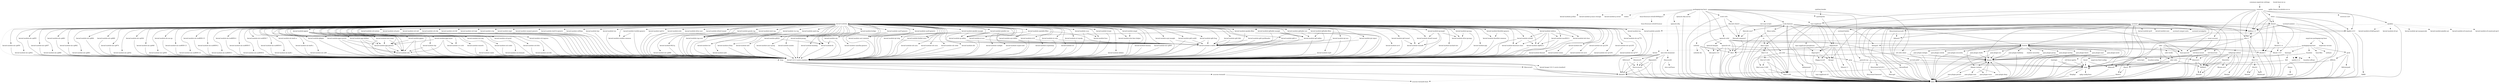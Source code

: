 digraph depends {
    node [shape=plaintext]
"alsa-utils-alsamixer" -> "libasound2";
"alsa-utils-alsamixer" -> "libc6";
"alsa-utils-alsamixer" -> "libformw5";
"alsa-utils-alsamixer" -> "libmenuw5";
"alsa-utils-alsamixer" -> "libncursesw5";
"alsa-utils-alsamixer" -> "libpanelw5";
"alsa-utils-alsamixer" -> "libtinfo5";
"angstrom-feed-configs" -> "opkg" [style=dotted];
"angstrom-packagegroup-boot" -> "angstrom-version";
"angstrom-packagegroup-boot" -> "packagegroup-boot";
"avahi-daemon" -> "base-passwd";
"avahi-daemon" -> "libavahi-common3";
"avahi-daemon" -> "libavahi-core7";
"avahi-daemon" -> "libc6";
"avahi-daemon" -> "libcap2";
"avahi-daemon" -> "libdaemon0";
"avahi-daemon" -> "libdbus-1-3";
"avahi-daemon" -> "libexpat1";
"avahi-daemon" -> "libnss-mdns" [style=dotted];
"avahi-daemon" -> "shadow";
"avahi-daemon" -> "sysvinit-pidof";
"avahi-utils" -> "libavahi-client3";
"avahi-utils" -> "libavahi-common3";
"avahi-utils" -> "libc6";
"bluez4" -> "libc6";
"bluez4" -> "libdbus-1-3";
"bluez4" -> "libglib-2.0-0";
"bluez4" -> "libreadline6";
"bluez4" -> "libudev1";
"bluez4" -> "libusb-0.1-4";
"bluez4" -> "libusb-1.0-0";
"busybox" -> "busybox-syslog" [style=dotted];
"busybox" -> "busybox-udhcpc" [style=dotted];
"busybox" -> "libc6";
"busybox" -> "opkg";
"busybox" -> "update-rc.d" [style=dotted];
"busybox-syslog" -> "opkg";
"connman" -> "bluez4";
"connman" -> "connman-conf" [style=dotted];
"connman" -> "dbus-1";
"connman" -> "iptables";
"connman" -> "libc6";
"connman" -> "libdbus-1-3";
"connman" -> "libglib-2.0-0";
"connman" -> "libgnutls26";
"connman" -> "ofono";
"connman" -> "update-rc.d" [style=dotted];
"connman" -> "wpa-supplicant";
"connman" -> "xuser-account";
"connman-angstrom-settings" -> "connman";
"cpufreq-tweaks" -> "cpufrequtils";
"cpufrequtils" -> "libc6";
"dbus-1" -> "base-passwd";
"dbus-1" -> "libc6";
"dbus-1" -> "libdbus-1-3";
"dbus-1" -> "libexpat1";
"dbus-1" -> "libx11-6";
"dbus-1" -> "shadow";
"dbus-1" -> "update-rc.d" [style=dotted];
"diffutils" -> "libc6";
"diffutils" -> "opkg";
"e2fsprogs-e2fsck" -> "libblkid1";
"e2fsprogs-e2fsck" -> "libc6";
"e2fsprogs-e2fsck" -> "libcom-err2";
"e2fsprogs-e2fsck" -> "libe2p2";
"e2fsprogs-e2fsck" -> "libext2fs2";
"e2fsprogs-e2fsck" -> "libuuid1";
"eee-acpi-scripts" -> "pm-utils";
"fixmac" -> "ranpwd";
"grep" -> "libc6";
"grep" -> "opkg";
"grub" -> "diffutils";
"grub" -> "libc6";
"grub" -> "libfreetype6";
"htop" -> "libc6";
"htop" -> "libncurses5";
"htop" -> "libtinfo5";
"htop" -> "ncurses-terminfo";
"initscripts" -> "opkg";
"iptables" -> "kernel-module-ip-tables" [style=dotted];
"iptables" -> "kernel-module-ipt-masquerade" [style=dotted];
"iptables" -> "kernel-module-iptable-filter" [style=dotted];
"iptables" -> "kernel-module-iptable-nat" [style=dotted];
"iptables" -> "kernel-module-nf-conntrack" [style=dotted];
"iptables" -> "kernel-module-nf-conntrack-ipv4" [style=dotted];
"iptables" -> "kernel-module-nf-defrag-ipv4" [style=dotted];
"iptables" -> "kernel-module-nf-nat" [style=dotted];
"iptables" -> "kernel-module-x-tables" [style=dotted];
"iptables" -> "libc6";
"iw" -> "libc6";
"iw" -> "libnl-3-200";
"iw" -> "libnl-3-genl";
"kbd" -> "libc6";
"kbd" -> "opkg";
"kernel" -> "kernel-3.8.11-yocto-standard";
"kernel-3.8.11-yocto-standard" -> "kernel-image-3.8.11-yocto-standard";
"kernel-module-8021q" -> "kernel-3.8.11-yocto-standard";
"kernel-module-af-key" -> "kernel-3.8.11-yocto-standard";
"kernel-module-ah4" -> "kernel-3.8.11-yocto-standard";
"kernel-module-amd-rng" -> "kernel-3.8.11-yocto-standard";
"kernel-module-amd-rng" -> "kernel-module-rng-core";
"kernel-module-ansi-cprng" -> "kernel-3.8.11-yocto-standard";
"kernel-module-anubis" -> "kernel-3.8.11-yocto-standard";
"kernel-module-arc4" -> "kernel-3.8.11-yocto-standard";
"kernel-module-arp-tables" -> "kernel-3.8.11-yocto-standard";
"kernel-module-arp-tables" -> "kernel-module-x-tables";
"kernel-module-arpt-mangle" -> "kernel-3.8.11-yocto-standard";
"kernel-module-arpt-mangle" -> "kernel-module-x-tables";
"kernel-module-arptable-filter" -> "kernel-3.8.11-yocto-standard";
"kernel-module-arptable-filter" -> "kernel-module-arp-tables";
"kernel-module-arptable-filter" -> "kernel-module-x-tables";
"kernel-module-autofs4" -> "kernel-3.8.11-yocto-standard";
"kernel-module-binfmt-misc" -> "kernel-3.8.11-yocto-standard";
"kernel-module-blowfish-common" -> "kernel-3.8.11-yocto-standard";
"kernel-module-blowfish-generic" -> "kernel-3.8.11-yocto-standard";
"kernel-module-blowfish-generic" -> "kernel-module-blowfish-common";
"kernel-module-bonding" -> "kernel-3.8.11-yocto-standard";
"kernel-module-bridge" -> "kernel-3.8.11-yocto-standard";
"kernel-module-bridge" -> "kernel-module-llc";
"kernel-module-bridge" -> "kernel-module-stp";
"kernel-module-bsd-comp" -> "kernel-3.8.11-yocto-standard";
"kernel-module-bsd-comp" -> "kernel-module-ppp-generic";
"kernel-module-bsd-comp" -> "kernel-module-slhc";
"kernel-module-camellia-generic" -> "kernel-3.8.11-yocto-standard";
"kernel-module-cast-common" -> "kernel-3.8.11-yocto-standard";
"kernel-module-cast5-generic" -> "kernel-3.8.11-yocto-standard";
"kernel-module-cast5-generic" -> "kernel-module-cast-common";
"kernel-module-cast6-generic" -> "kernel-3.8.11-yocto-standard";
"kernel-module-cast6-generic" -> "kernel-module-cast-common";
"kernel-module-cdc-acm" -> "kernel-3.8.11-yocto-standard";
"kernel-module-cdc-ncm" -> "kernel-3.8.11-yocto-standard";
"kernel-module-cdc-wdm" -> "kernel-3.8.11-yocto-standard";
"kernel-module-cfg80211" -> "kernel-3.8.11-yocto-standard";
"kernel-module-cifs" -> "kernel-3.8.11-yocto-standard";
"kernel-module-configfs" -> "kernel-3.8.11-yocto-standard";
"kernel-module-crc-ccitt" -> "kernel-3.8.11-yocto-standard";
"kernel-module-crypto-null" -> "kernel-3.8.11-yocto-standard";
"kernel-module-cryptoloop" -> "kernel-3.8.11-yocto-standard";
"kernel-module-ctr" -> "kernel-3.8.11-yocto-standard";
"kernel-module-cuse" -> "kernel-3.8.11-yocto-standard";
"kernel-module-cuse" -> "kernel-module-fuse";
"kernel-module-deflate" -> "kernel-3.8.11-yocto-standard";
"kernel-module-drm-kms-helper" -> "kernel-3.8.11-yocto-standard";
"kernel-module-dummy" -> "kernel-3.8.11-yocto-standard";
"kernel-module-emgd" -> "kernel-3.8.11-yocto-standard";
"kernel-module-emgd" -> "kernel-module-drm-kms-helper";
"kernel-module-esp4" -> "kernel-3.8.11-yocto-standard";
"kernel-module-firmware-class" -> "kernel-3.8.11-yocto-standard";
"kernel-module-fuse" -> "kernel-3.8.11-yocto-standard";
"kernel-module-geode-rng" -> "kernel-3.8.11-yocto-standard";
"kernel-module-geode-rng" -> "kernel-module-rng-core";
"kernel-module-intel-rng" -> "kernel-3.8.11-yocto-standard";
"kernel-module-intel-rng" -> "kernel-module-rng-core";
"kernel-module-ip-tables" -> "kernel-3.8.11-yocto-standard";
"kernel-module-ip-tables" -> "kernel-module-x-tables";
"kernel-module-ip6-tables" -> "kernel-3.8.11-yocto-standard";
"kernel-module-ip6-tables" -> "kernel-module-x-tables";
"kernel-module-ip6-tunnel" -> "kernel-3.8.11-yocto-standard";
"kernel-module-ip6-tunnel" -> "kernel-module-tunnel6";
"kernel-module-ip6t-eui64" -> "kernel-3.8.11-yocto-standard";
"kernel-module-ip6t-eui64" -> "kernel-module-x-tables";
"kernel-module-ip6t-frag" -> "kernel-3.8.11-yocto-standard";
"kernel-module-ip6t-frag" -> "kernel-module-x-tables";
"kernel-module-ip6t-hbh" -> "kernel-3.8.11-yocto-standard";
"kernel-module-ip6t-hbh" -> "kernel-module-x-tables";
"kernel-module-ip6t-ipv6header" -> "kernel-3.8.11-yocto-standard";
"kernel-module-ip6t-ipv6header" -> "kernel-module-x-tables";
"kernel-module-ip6t-rt" -> "kernel-3.8.11-yocto-standard";
"kernel-module-ip6t-rt" -> "kernel-module-x-tables";
"kernel-module-ip6table-filter" -> "kernel-3.8.11-yocto-standard";
"kernel-module-ip6table-filter" -> "kernel-module-ip6-tables";
"kernel-module-ip6table-filter" -> "kernel-module-x-tables";
"kernel-module-ip6table-mangle" -> "kernel-3.8.11-yocto-standard";
"kernel-module-ip6table-mangle" -> "kernel-module-ip6-tables";
"kernel-module-ip6table-mangle" -> "kernel-module-x-tables";
"kernel-module-ip6table-raw" -> "kernel-3.8.11-yocto-standard";
"kernel-module-ip6table-raw" -> "kernel-module-ip6-tables";
"kernel-module-ip6table-raw" -> "kernel-module-x-tables";
"kernel-module-ipcomp" -> "kernel-3.8.11-yocto-standard";
"kernel-module-ipcomp" -> "kernel-module-xfrm-ipcomp";
"kernel-module-ipcomp6" -> "kernel-3.8.11-yocto-standard";
"kernel-module-ipcomp6" -> "kernel-module-tunnel6";
"kernel-module-ipcomp6" -> "kernel-module-xfrm-ipcomp";
"kernel-module-ipcomp6" -> "kernel-module-xfrm6-tunnel";
"kernel-module-ipip" -> "kernel-3.8.11-yocto-standard";
"kernel-module-ipt-ecn" -> "kernel-3.8.11-yocto-standard";
"kernel-module-ipt-ecn" -> "kernel-module-x-tables";
"kernel-module-ipt-reject" -> "kernel-3.8.11-yocto-standard";
"kernel-module-ipt-reject" -> "kernel-module-x-tables";
"kernel-module-ipt-ulog" -> "kernel-3.8.11-yocto-standard";
"kernel-module-ipt-ulog" -> "kernel-module-x-tables";
"kernel-module-iptable-filter" -> "kernel-3.8.11-yocto-standard";
"kernel-module-iptable-filter" -> "kernel-module-ip-tables";
"kernel-module-iptable-filter" -> "kernel-module-x-tables";
"kernel-module-iptable-mangle" -> "kernel-3.8.11-yocto-standard";
"kernel-module-iptable-mangle" -> "kernel-module-ip-tables";
"kernel-module-iptable-mangle" -> "kernel-module-x-tables";
"kernel-module-iptable-raw" -> "kernel-3.8.11-yocto-standard";
"kernel-module-iptable-raw" -> "kernel-module-ip-tables";
"kernel-module-iptable-raw" -> "kernel-module-x-tables";
"kernel-module-iwldvm" -> "kernel-3.8.11-yocto-standard";
"kernel-module-iwldvm" -> "kernel-module-cfg80211";
"kernel-module-iwldvm" -> "kernel-module-firmware-class";
"kernel-module-iwldvm" -> "kernel-module-iwlwifi";
"kernel-module-iwldvm" -> "kernel-module-led-class";
"kernel-module-iwldvm" -> "kernel-module-mac80211";
"kernel-module-iwlwifi" -> "kernel-3.8.11-yocto-standard";
"kernel-module-iwlwifi" -> "kernel-module-cfg80211";
"kernel-module-iwlwifi" -> "kernel-module-firmware-class";
"kernel-module-khazad" -> "kernel-3.8.11-yocto-standard";
"kernel-module-lcd" -> "kernel-3.8.11-yocto-standard";
"kernel-module-led-class" -> "kernel-3.8.11-yocto-standard";
"kernel-module-llc" -> "kernel-3.8.11-yocto-standard";
"kernel-module-mac80211" -> "kernel-3.8.11-yocto-standard";
"kernel-module-mac80211" -> "kernel-module-cfg80211";
"kernel-module-md4" -> "kernel-3.8.11-yocto-standard";
"kernel-module-michael-mic" -> "kernel-3.8.11-yocto-standard";
"kernel-module-minix" -> "kernel-3.8.11-yocto-standard";
"kernel-module-nbd" -> "kernel-3.8.11-yocto-standard";
"kernel-module-nls-ascii" -> "kernel-3.8.11-yocto-standard";
"kernel-module-nls-cp1250" -> "kernel-3.8.11-yocto-standard";
"kernel-module-nls-cp1251" -> "kernel-3.8.11-yocto-standard";
"kernel-module-nls-cp1255" -> "kernel-3.8.11-yocto-standard";
"kernel-module-nls-cp737" -> "kernel-3.8.11-yocto-standard";
"kernel-module-nls-cp775" -> "kernel-3.8.11-yocto-standard";
"kernel-module-nls-cp850" -> "kernel-3.8.11-yocto-standard";
"kernel-module-nls-cp852" -> "kernel-3.8.11-yocto-standard";
"kernel-module-nls-cp855" -> "kernel-3.8.11-yocto-standard";
"kernel-module-nls-cp857" -> "kernel-3.8.11-yocto-standard";
"kernel-module-nls-cp860" -> "kernel-3.8.11-yocto-standard";
"kernel-module-nls-cp861" -> "kernel-3.8.11-yocto-standard";
"kernel-module-nls-cp862" -> "kernel-3.8.11-yocto-standard";
"kernel-module-nls-cp863" -> "kernel-3.8.11-yocto-standard";
"kernel-module-nls-cp864" -> "kernel-3.8.11-yocto-standard";
"kernel-module-nls-cp865" -> "kernel-3.8.11-yocto-standard";
"kernel-module-nls-cp866" -> "kernel-3.8.11-yocto-standard";
"kernel-module-nls-cp869" -> "kernel-3.8.11-yocto-standard";
"kernel-module-nls-cp874" -> "kernel-3.8.11-yocto-standard";
"kernel-module-nls-cp932" -> "kernel-3.8.11-yocto-standard";
"kernel-module-nls-cp936" -> "kernel-3.8.11-yocto-standard";
"kernel-module-nls-cp949" -> "kernel-3.8.11-yocto-standard";
"kernel-module-nls-cp950" -> "kernel-3.8.11-yocto-standard";
"kernel-module-nls-euc-jp" -> "kernel-3.8.11-yocto-standard";
"kernel-module-nls-iso8859-13" -> "kernel-3.8.11-yocto-standard";
"kernel-module-nls-iso8859-14" -> "kernel-3.8.11-yocto-standard";
"kernel-module-nls-iso8859-15" -> "kernel-3.8.11-yocto-standard";
"kernel-module-nls-iso8859-2" -> "kernel-3.8.11-yocto-standard";
"kernel-module-nls-iso8859-3" -> "kernel-3.8.11-yocto-standard";
"kernel-module-nls-iso8859-4" -> "kernel-3.8.11-yocto-standard";
"kernel-module-nls-iso8859-5" -> "kernel-3.8.11-yocto-standard";
"kernel-module-nls-iso8859-6" -> "kernel-3.8.11-yocto-standard";
"kernel-module-nls-iso8859-7" -> "kernel-3.8.11-yocto-standard";
"kernel-module-nls-iso8859-9" -> "kernel-3.8.11-yocto-standard";
"kernel-module-nls-koi8-r" -> "kernel-3.8.11-yocto-standard";
"kernel-module-nls-koi8-ru" -> "kernel-3.8.11-yocto-standard";
"kernel-module-nls-koi8-u" -> "kernel-3.8.11-yocto-standard";
"kernel-module-nls-utf8" -> "kernel-3.8.11-yocto-standard";
"kernel-module-p8022" -> "kernel-3.8.11-yocto-standard";
"kernel-module-p8022" -> "kernel-module-llc";
"kernel-module-pktgen" -> "kernel-3.8.11-yocto-standard";
"kernel-module-ppp-async" -> "kernel-3.8.11-yocto-standard";
"kernel-module-ppp-async" -> "kernel-module-crc-ccitt";
"kernel-module-ppp-async" -> "kernel-module-ppp-generic";
"kernel-module-ppp-async" -> "kernel-module-slhc";
"kernel-module-ppp-deflate" -> "kernel-3.8.11-yocto-standard";
"kernel-module-ppp-deflate" -> "kernel-module-ppp-generic";
"kernel-module-ppp-deflate" -> "kernel-module-slhc";
"kernel-module-ppp-generic" -> "kernel-3.8.11-yocto-standard";
"kernel-module-ppp-generic" -> "kernel-module-slhc";
"kernel-module-ppp-synctty" -> "kernel-3.8.11-yocto-standard";
"kernel-module-ppp-synctty" -> "kernel-module-ppp-generic";
"kernel-module-ppp-synctty" -> "kernel-module-slhc";
"kernel-module-pppoe" -> "kernel-3.8.11-yocto-standard";
"kernel-module-pppoe" -> "kernel-module-ppp-generic";
"kernel-module-pppoe" -> "kernel-module-pppox";
"kernel-module-pppoe" -> "kernel-module-slhc";
"kernel-module-pppox" -> "kernel-3.8.11-yocto-standard";
"kernel-module-pppox" -> "kernel-module-ppp-generic";
"kernel-module-pppox" -> "kernel-module-slhc";
"kernel-module-psnap" -> "kernel-3.8.11-yocto-standard";
"kernel-module-psnap" -> "kernel-module-llc";
"kernel-module-reiserfs" -> "kernel-3.8.11-yocto-standard";
"kernel-module-rng-core" -> "kernel-3.8.11-yocto-standard";
"kernel-module-romfs" -> "kernel-3.8.11-yocto-standard";
"kernel-module-sch-cbq" -> "kernel-3.8.11-yocto-standard";
"kernel-module-sch-codel" -> "kernel-3.8.11-yocto-standard";
"kernel-module-sch-dsmark" -> "kernel-3.8.11-yocto-standard";
"kernel-module-sch-gred" -> "kernel-3.8.11-yocto-standard";
"kernel-module-sch-hfsc" -> "kernel-3.8.11-yocto-standard";
"kernel-module-sch-htb" -> "kernel-3.8.11-yocto-standard";
"kernel-module-sch-ingress" -> "kernel-3.8.11-yocto-standard";
"kernel-module-sch-netem" -> "kernel-3.8.11-yocto-standard";
"kernel-module-sch-prio" -> "kernel-3.8.11-yocto-standard";
"kernel-module-sch-red" -> "kernel-3.8.11-yocto-standard";
"kernel-module-sch-sfq" -> "kernel-3.8.11-yocto-standard";
"kernel-module-sch-tbf" -> "kernel-3.8.11-yocto-standard";
"kernel-module-sch-teql" -> "kernel-3.8.11-yocto-standard";
"kernel-module-sctp" -> "kernel-3.8.11-yocto-standard";
"kernel-module-seqiv" -> "kernel-3.8.11-yocto-standard";
"kernel-module-serpent-generic" -> "kernel-3.8.11-yocto-standard";
"kernel-module-sha512-generic" -> "kernel-3.8.11-yocto-standard";
"kernel-module-slhc" -> "kernel-3.8.11-yocto-standard";
"kernel-module-slip" -> "kernel-3.8.11-yocto-standard";
"kernel-module-slip" -> "kernel-module-slhc";
"kernel-module-softdog" -> "kernel-3.8.11-yocto-standard";
"kernel-module-stp" -> "kernel-3.8.11-yocto-standard";
"kernel-module-stp" -> "kernel-module-llc";
"kernel-module-tcrypt" -> "kernel-3.8.11-yocto-standard";
"kernel-module-tea" -> "kernel-3.8.11-yocto-standard";
"kernel-module-tipc" -> "kernel-3.8.11-yocto-standard";
"kernel-module-tun" -> "kernel-3.8.11-yocto-standard";
"kernel-module-tunnel6" -> "kernel-3.8.11-yocto-standard";
"kernel-module-twofish-common" -> "kernel-3.8.11-yocto-standard";
"kernel-module-twofish-generic" -> "kernel-3.8.11-yocto-standard";
"kernel-module-twofish-generic" -> "kernel-module-twofish-common";
"kernel-module-via-rng" -> "kernel-3.8.11-yocto-standard";
"kernel-module-via-rng" -> "kernel-module-rng-core";
"kernel-module-wp512" -> "kernel-3.8.11-yocto-standard";
"kernel-module-x-tables" -> "kernel-3.8.11-yocto-standard";
"kernel-module-xcbc" -> "kernel-3.8.11-yocto-standard";
"kernel-module-xfrm-ipcomp" -> "kernel-3.8.11-yocto-standard";
"kernel-module-xfrm-user" -> "kernel-3.8.11-yocto-standard";
"kernel-module-xfrm4-tunnel" -> "kernel-3.8.11-yocto-standard";
"kernel-module-xfrm6-tunnel" -> "kernel-3.8.11-yocto-standard";
"kernel-module-xfrm6-tunnel" -> "kernel-module-tunnel6";
"kernel-module-xt-ecn" -> "kernel-3.8.11-yocto-standard";
"kernel-module-xt-ecn" -> "kernel-module-x-tables";
"kernel-module-xt-hl" -> "kernel-3.8.11-yocto-standard";
"kernel-module-xt-hl" -> "kernel-module-x-tables";
"kernel-module-xt-sctp" -> "kernel-3.8.11-yocto-standard";
"kernel-module-xt-sctp" -> "kernel-module-x-tables";
"kernel-module-xt-tcpudp" -> "kernel-3.8.11-yocto-standard";
"kernel-module-xt-tcpudp" -> "kernel-module-x-tables";
"kernel-modules" -> "kernel-module-8021q";
"kernel-modules" -> "kernel-module-af-key";
"kernel-modules" -> "kernel-module-ah4";
"kernel-modules" -> "kernel-module-amd-rng";
"kernel-modules" -> "kernel-module-ansi-cprng";
"kernel-modules" -> "kernel-module-anubis";
"kernel-modules" -> "kernel-module-arc4";
"kernel-modules" -> "kernel-module-arp-tables";
"kernel-modules" -> "kernel-module-arpt-mangle";
"kernel-modules" -> "kernel-module-arptable-filter";
"kernel-modules" -> "kernel-module-autofs4";
"kernel-modules" -> "kernel-module-binfmt-misc";
"kernel-modules" -> "kernel-module-blowfish-common";
"kernel-modules" -> "kernel-module-blowfish-generic";
"kernel-modules" -> "kernel-module-bonding";
"kernel-modules" -> "kernel-module-bridge";
"kernel-modules" -> "kernel-module-bsd-comp";
"kernel-modules" -> "kernel-module-camellia-generic";
"kernel-modules" -> "kernel-module-cast-common";
"kernel-modules" -> "kernel-module-cast5-generic";
"kernel-modules" -> "kernel-module-cast6-generic";
"kernel-modules" -> "kernel-module-cdc-acm";
"kernel-modules" -> "kernel-module-cdc-ncm";
"kernel-modules" -> "kernel-module-cdc-wdm";
"kernel-modules" -> "kernel-module-cfg80211";
"kernel-modules" -> "kernel-module-cifs";
"kernel-modules" -> "kernel-module-configfs";
"kernel-modules" -> "kernel-module-crc-ccitt";
"kernel-modules" -> "kernel-module-crypto-null";
"kernel-modules" -> "kernel-module-cryptoloop";
"kernel-modules" -> "kernel-module-ctr";
"kernel-modules" -> "kernel-module-cuse";
"kernel-modules" -> "kernel-module-deflate";
"kernel-modules" -> "kernel-module-drm-kms-helper";
"kernel-modules" -> "kernel-module-dummy";
"kernel-modules" -> "kernel-module-emgd";
"kernel-modules" -> "kernel-module-esp4";
"kernel-modules" -> "kernel-module-firmware-class";
"kernel-modules" -> "kernel-module-fuse";
"kernel-modules" -> "kernel-module-geode-rng";
"kernel-modules" -> "kernel-module-intel-rng";
"kernel-modules" -> "kernel-module-ip-tables";
"kernel-modules" -> "kernel-module-ip6-tables";
"kernel-modules" -> "kernel-module-ip6-tunnel";
"kernel-modules" -> "kernel-module-ip6t-eui64";
"kernel-modules" -> "kernel-module-ip6t-frag";
"kernel-modules" -> "kernel-module-ip6t-hbh";
"kernel-modules" -> "kernel-module-ip6t-ipv6header";
"kernel-modules" -> "kernel-module-ip6t-rt";
"kernel-modules" -> "kernel-module-ip6table-filter";
"kernel-modules" -> "kernel-module-ip6table-mangle";
"kernel-modules" -> "kernel-module-ip6table-raw";
"kernel-modules" -> "kernel-module-ipcomp";
"kernel-modules" -> "kernel-module-ipcomp6";
"kernel-modules" -> "kernel-module-ipip";
"kernel-modules" -> "kernel-module-ipt-ecn";
"kernel-modules" -> "kernel-module-ipt-reject";
"kernel-modules" -> "kernel-module-ipt-ulog";
"kernel-modules" -> "kernel-module-iptable-filter";
"kernel-modules" -> "kernel-module-iptable-mangle";
"kernel-modules" -> "kernel-module-iptable-raw";
"kernel-modules" -> "kernel-module-iwldvm";
"kernel-modules" -> "kernel-module-iwlwifi";
"kernel-modules" -> "kernel-module-khazad";
"kernel-modules" -> "kernel-module-lcd";
"kernel-modules" -> "kernel-module-led-class";
"kernel-modules" -> "kernel-module-llc";
"kernel-modules" -> "kernel-module-mac80211";
"kernel-modules" -> "kernel-module-md4";
"kernel-modules" -> "kernel-module-michael-mic";
"kernel-modules" -> "kernel-module-minix";
"kernel-modules" -> "kernel-module-nbd";
"kernel-modules" -> "kernel-module-nls-ascii";
"kernel-modules" -> "kernel-module-nls-cp1250";
"kernel-modules" -> "kernel-module-nls-cp1251";
"kernel-modules" -> "kernel-module-nls-cp1255";
"kernel-modules" -> "kernel-module-nls-cp737";
"kernel-modules" -> "kernel-module-nls-cp775";
"kernel-modules" -> "kernel-module-nls-cp850";
"kernel-modules" -> "kernel-module-nls-cp852";
"kernel-modules" -> "kernel-module-nls-cp855";
"kernel-modules" -> "kernel-module-nls-cp857";
"kernel-modules" -> "kernel-module-nls-cp860";
"kernel-modules" -> "kernel-module-nls-cp861";
"kernel-modules" -> "kernel-module-nls-cp862";
"kernel-modules" -> "kernel-module-nls-cp863";
"kernel-modules" -> "kernel-module-nls-cp864";
"kernel-modules" -> "kernel-module-nls-cp865";
"kernel-modules" -> "kernel-module-nls-cp866";
"kernel-modules" -> "kernel-module-nls-cp869";
"kernel-modules" -> "kernel-module-nls-cp874";
"kernel-modules" -> "kernel-module-nls-cp932";
"kernel-modules" -> "kernel-module-nls-cp936";
"kernel-modules" -> "kernel-module-nls-cp949";
"kernel-modules" -> "kernel-module-nls-cp950";
"kernel-modules" -> "kernel-module-nls-euc-jp";
"kernel-modules" -> "kernel-module-nls-iso8859-13";
"kernel-modules" -> "kernel-module-nls-iso8859-14";
"kernel-modules" -> "kernel-module-nls-iso8859-15";
"kernel-modules" -> "kernel-module-nls-iso8859-2";
"kernel-modules" -> "kernel-module-nls-iso8859-3";
"kernel-modules" -> "kernel-module-nls-iso8859-4";
"kernel-modules" -> "kernel-module-nls-iso8859-5";
"kernel-modules" -> "kernel-module-nls-iso8859-6";
"kernel-modules" -> "kernel-module-nls-iso8859-7";
"kernel-modules" -> "kernel-module-nls-iso8859-9";
"kernel-modules" -> "kernel-module-nls-koi8-r";
"kernel-modules" -> "kernel-module-nls-koi8-ru";
"kernel-modules" -> "kernel-module-nls-koi8-u";
"kernel-modules" -> "kernel-module-nls-utf8";
"kernel-modules" -> "kernel-module-p8022";
"kernel-modules" -> "kernel-module-pktgen";
"kernel-modules" -> "kernel-module-ppp-async";
"kernel-modules" -> "kernel-module-ppp-deflate";
"kernel-modules" -> "kernel-module-ppp-generic";
"kernel-modules" -> "kernel-module-ppp-synctty";
"kernel-modules" -> "kernel-module-pppoe";
"kernel-modules" -> "kernel-module-pppox";
"kernel-modules" -> "kernel-module-psnap";
"kernel-modules" -> "kernel-module-reiserfs";
"kernel-modules" -> "kernel-module-rng-core";
"kernel-modules" -> "kernel-module-romfs";
"kernel-modules" -> "kernel-module-sch-cbq";
"kernel-modules" -> "kernel-module-sch-codel";
"kernel-modules" -> "kernel-module-sch-dsmark";
"kernel-modules" -> "kernel-module-sch-gred";
"kernel-modules" -> "kernel-module-sch-hfsc";
"kernel-modules" -> "kernel-module-sch-htb";
"kernel-modules" -> "kernel-module-sch-ingress";
"kernel-modules" -> "kernel-module-sch-netem";
"kernel-modules" -> "kernel-module-sch-prio";
"kernel-modules" -> "kernel-module-sch-red";
"kernel-modules" -> "kernel-module-sch-sfq";
"kernel-modules" -> "kernel-module-sch-tbf";
"kernel-modules" -> "kernel-module-sch-teql";
"kernel-modules" -> "kernel-module-sctp";
"kernel-modules" -> "kernel-module-seqiv";
"kernel-modules" -> "kernel-module-serpent-generic";
"kernel-modules" -> "kernel-module-sha512-generic";
"kernel-modules" -> "kernel-module-slhc";
"kernel-modules" -> "kernel-module-slip";
"kernel-modules" -> "kernel-module-softdog";
"kernel-modules" -> "kernel-module-stp";
"kernel-modules" -> "kernel-module-tcrypt";
"kernel-modules" -> "kernel-module-tea";
"kernel-modules" -> "kernel-module-tipc";
"kernel-modules" -> "kernel-module-tun";
"kernel-modules" -> "kernel-module-tunnel6";
"kernel-modules" -> "kernel-module-twofish-common";
"kernel-modules" -> "kernel-module-twofish-generic";
"kernel-modules" -> "kernel-module-via-rng";
"kernel-modules" -> "kernel-module-wp512";
"kernel-modules" -> "kernel-module-x-tables";
"kernel-modules" -> "kernel-module-xcbc";
"kernel-modules" -> "kernel-module-xfrm-ipcomp";
"kernel-modules" -> "kernel-module-xfrm-user";
"kernel-modules" -> "kernel-module-xfrm4-tunnel";
"kernel-modules" -> "kernel-module-xfrm6-tunnel";
"kernel-modules" -> "kernel-module-xt-ecn";
"kernel-modules" -> "kernel-module-xt-hl";
"kernel-modules" -> "kernel-module-xt-sctp";
"kernel-modules" -> "kernel-module-xt-tcpudp";
"keymaps" -> "initscripts";
"keymaps" -> "kbd";
"keymaps" -> "update-rc.d" [style=dotted];
"kmod" -> "libc6";
"kmod" -> "libkmod2";
"kmod" -> "opkg";
"libacl1" -> "libattr1";
"libacl1" -> "libc6";
"libasound2" -> "alsa-conf-base";
"libasound2" -> "libc6";
"libattr1" -> "libc6";
"libavahi-client3" -> "libavahi-common3";
"libavahi-client3" -> "libc6";
"libavahi-client3" -> "libdbus-1-3";
"libavahi-common3" -> "libc6";
"libavahi-core7" -> "libavahi-common3";
"libavahi-core7" -> "libc6";
"libblkid1" -> "libc6";
"libblkid1" -> "libuuid1";
"libcap2" -> "libc6";
"libcom-err2" -> "libc6";
"libcrypto1.0.0" -> "libc6";
"libdaemon0" -> "libc6";
"libdbus-1-3" -> "dbus-1" [style=dotted];
"libdbus-1-3" -> "libc6";
"libe2p2" -> "libc6";
"libexpat1" -> "libc6";
"libext2fs2" -> "libblkid1";
"libext2fs2" -> "libc6";
"libext2fs2" -> "libcom-err2";
"libffi6" -> "libc6";
"libformw5" -> "libc6";
"libformw5" -> "libncursesw5";
"libformw5" -> "libtinfo5";
"libfreetype6" -> "libc6";
"libgcrypt11" -> "libc6";
"libgcrypt11" -> "libcap2";
"libgcrypt11" -> "libgpg-error0";
"libglib-2.0-0" -> "libc6";
"libglib-2.0-0" -> "libffi6";
"libglib-2.0-0" -> "libz1";
"libgnutls26" -> "libc6";
"libgnutls26" -> "libcap2";
"libgnutls26" -> "libgcrypt11";
"libgnutls26" -> "libgpg-error0";
"libgnutls26" -> "libtasn1-3";
"libgnutls26" -> "libz1";
"libgpg-error0" -> "libc6";
"libkmod2" -> "libc6";
"liblzma5" -> "libc6";
"libmenuw5" -> "libc6";
"libmenuw5" -> "libncursesw5";
"libmenuw5" -> "libtinfo5";
"libmount1" -> "libblkid1";
"libmount1" -> "libc6";
"libmount1" -> "libuuid1";
"libncurses5" -> "libc6";
"libncurses5" -> "libtinfo5";
"libncursesw5" -> "libc6";
"libncursesw5" -> "libtinfo5";
"libnl-3-200" -> "libc6";
"libnl-3-cli" -> "libc6";
"libnl-3-cli" -> "libnl-3-200";
"libnl-3-cli" -> "libnl-3-genl";
"libnl-3-cli" -> "libnl-nf-3-200";
"libnl-3-cli" -> "libnl-route-3-200";
"libnl-3-genl" -> "libc6";
"libnl-3-genl" -> "libnl-3-200";
"libnl-3-genl" -> "libnl-3-cli";
"libnl-nf-3-200" -> "libc6";
"libnl-nf-3-200" -> "libnl-3-200";
"libnl-nf-3-200" -> "libnl-route-3-200";
"libnl-route-3-200" -> "libc6";
"libnl-route-3-200" -> "libnl-3-200";
"libnss-mdns" -> "avahi-daemon";
"libnss-mdns" -> "libc6";
"libopkg1" -> "libc6";
"libpam" -> "libc6";
"libpam" -> "libpam-runtime" [style=dotted];
"libpam-runtime" -> "libpam";
"libpam-runtime" -> "pam-plugin-deny";
"libpam-runtime" -> "pam-plugin-permit";
"libpam-runtime" -> "pam-plugin-unix";
"libpam-runtime" -> "pam-plugin-warn";
"libpanelw5" -> "libc6";
"libpanelw5" -> "libncursesw5";
"libpanelw5" -> "libtinfo5";
"libreadline6" -> "libc6";
"libreadline6" -> "libtinfo5";
"libsystemd-daemon0" -> "libc6";
"libsystemd-id128-0" -> "libc6";
"libsystemd-journal0" -> "libc6";
"libsystemd-journal0" -> "liblzma5";
"libtasn1-3" -> "libc6";
"libtinfo5" -> "libc6";
"libtinfo5" -> "ncurses-terminfo-base" [style=dotted];
"libudev1" -> "libc6";
"libusb-0.1-4" -> "libc6";
"libusb-0.1-4" -> "libusb-1.0-0";
"libusb-1.0-0" -> "libc6";
"libuuid1" -> "libc6";
"libwrap0" -> "libc6";
"libx11-6" -> "libc6";
"libx11-6" -> "libxau6";
"libx11-6" -> "libxcb1";
"libx11-6" -> "libxdmcp6";
"libxau6" -> "libc6";
"libxcb1" -> "libc6";
"libxcb1" -> "libxau6";
"libxcb1" -> "libxdmcp6";
"libxdmcp6" -> "libc6";
"libz1" -> "libc6";
"linux-firmware-iwlwifi-6000g2a-5" -> "linux-firmware-iwlwifi-licence";
"locale-base-en-us" -> "eglibc-binary-localedata-en-us";
"ncurses-terminfo" -> "ncurses-terminfo-base";
"nfs-utils-client" -> "libc6";
"nfs-utils-client" -> "libmount1";
"ofono" -> "bluez4";
"ofono" -> "dbus-1";
"ofono" -> "libc6";
"ofono" -> "libdbus-1-3";
"ofono" -> "libglib-2.0-0";
"ofono" -> "libudev1";
"ofono" -> "update-rc.d" [style=dotted];
"openssh-keygen" -> "libc6";
"openssh-keygen" -> "libcrypto1.0.0";
"openssh-scp" -> "libc6";
"openssh-scp" -> "opkg";
"openssh-sftp" -> "libc6";
"openssh-sftp-server" -> "libc6";
"openssh-ssh" -> "libc6";
"openssh-ssh" -> "libcrypto1.0.0";
"openssh-ssh" -> "libz1";
"openssh-ssh" -> "opkg";
"openssh-sshd" -> "base-passwd";
"openssh-sshd" -> "libc6";
"openssh-sshd" -> "libcrypto1.0.0";
"openssh-sshd" -> "libpam";
"openssh-sshd" -> "libz1";
"openssh-sshd" -> "openssh-keygen";
"openssh-sshd" -> "shadow";
"opkg" -> "libc6";
"opkg" -> "libopkg1";
"opkg" -> "opkg";
"opkg" -> "opkg-config-base";
"packagegroup-basic" -> "alsa-utils-alsamixer" [style=dotted];
"packagegroup-basic" -> "avahi-daemon";
"packagegroup-basic" -> "avahi-utils";
"packagegroup-basic" -> "bluez4" [style=dotted];
"packagegroup-basic" -> "cpufrequtils" [style=dotted];
"packagegroup-basic" -> "eee-acpi-scripts" [style=dotted];
"packagegroup-basic" -> "htop" [style=dotted];
"packagegroup-basic" -> "iw" [style=dotted];
"packagegroup-basic" -> "kernel-module-g-ether" [style=dotted];
"packagegroup-basic" -> "kernel-module-g-mass-storage" [style=dotted];
"packagegroup-basic" -> "kernel-module-g-serial" [style=dotted];
"packagegroup-basic" -> "kernel-modules" [style=dotted];
"packagegroup-basic" -> "linux-firmware-iwlwifi-6000g2a-5" [style=dotted];
"packagegroup-basic" -> "nfs-utils-client";
"packagegroup-basic" -> "openssh-scp";
"packagegroup-basic" -> "openssh-sftp";
"packagegroup-basic" -> "openssh-sftp-server";
"packagegroup-basic" -> "openssh-ssh";
"packagegroup-basic" -> "openssh-sshd";
"packagegroup-basic" -> "tzdata" [style=dotted];
"packagegroup-basic" -> "usbutils" [style=dotted];
"packagegroup-basic" -> "wpa-supplicant" [style=dotted];
"packagegroup-boot" -> "base-files";
"packagegroup-boot" -> "base-passwd";
"packagegroup-boot" -> "busybox";
"packagegroup-boot" -> "grub";
"packagegroup-boot" -> "kernel" [style=dotted];
"packagegroup-boot" -> "keymaps";
"packagegroup-boot" -> "netbase";
"pam-plugin-deny" -> "libc6";
"pam-plugin-deny" -> "libpam";
"pam-plugin-env" -> "libc6";
"pam-plugin-env" -> "libpam";
"pam-plugin-faildelay" -> "libc6";
"pam-plugin-faildelay" -> "libpam";
"pam-plugin-group" -> "libc6";
"pam-plugin-group" -> "libpam";
"pam-plugin-lastlog" -> "libc6";
"pam-plugin-lastlog" -> "libpam";
"pam-plugin-limits" -> "libc6";
"pam-plugin-limits" -> "libpam";
"pam-plugin-mail" -> "libc6";
"pam-plugin-mail" -> "libpam";
"pam-plugin-motd" -> "libc6";
"pam-plugin-motd" -> "libpam";
"pam-plugin-nologin" -> "libc6";
"pam-plugin-nologin" -> "libpam";
"pam-plugin-permit" -> "libc6";
"pam-plugin-permit" -> "libpam";
"pam-plugin-rootok" -> "libc6";
"pam-plugin-rootok" -> "libpam";
"pam-plugin-securetty" -> "libc6";
"pam-plugin-securetty" -> "libpam";
"pam-plugin-shells" -> "libc6";
"pam-plugin-shells" -> "libpam";
"pam-plugin-unix" -> "libc6";
"pam-plugin-unix" -> "libpam";
"pam-plugin-warn" -> "libc6";
"pam-plugin-warn" -> "libpam";
"pm-utils" -> "grep";
"pm-utils" -> "libc6";
"ranpwd" -> "libc6";
"shadow" -> "base-passwd";
"shadow" -> "libc6";
"shadow" -> "libpam";
"shadow" -> "libpam-runtime";
"shadow" -> "opkg";
"shadow" -> "pam-plugin-env";
"shadow" -> "pam-plugin-faildelay";
"shadow" -> "pam-plugin-group";
"shadow" -> "pam-plugin-lastlog";
"shadow" -> "pam-plugin-limits";
"shadow" -> "pam-plugin-mail";
"shadow" -> "pam-plugin-motd";
"shadow" -> "pam-plugin-nologin";
"shadow" -> "pam-plugin-rootok";
"shadow" -> "pam-plugin-securetty";
"shadow" -> "pam-plugin-shells";
"shadow" -> "shadow-securetty";
"systemd" -> "base-passwd";
"systemd" -> "dbus-1";
"systemd" -> "e2fsprogs-e2fsck" [style=dotted];
"systemd" -> "kernel-module-autofs4" [style=dotted];
"systemd" -> "kernel-module-ipv6" [style=dotted];
"systemd" -> "kernel-module-unix" [style=dotted];
"systemd" -> "kmod";
"systemd" -> "libacl1";
"systemd" -> "libattr1";
"systemd" -> "libblkid1";
"systemd" -> "libc6";
"systemd" -> "libcap2";
"systemd" -> "libdbus-1-3";
"systemd" -> "libkmod2";
"systemd" -> "liblzma5";
"systemd" -> "libpam";
"systemd" -> "libsystemd-daemon0";
"systemd" -> "libsystemd-id128-0";
"systemd" -> "libsystemd-journal0";
"systemd" -> "libudev1";
"systemd" -> "libwrap0";
"systemd" -> "opkg";
"systemd" -> "shadow";
"systemd" -> "systemd-binfmt";
"systemd" -> "systemd-compat-units" [style=dotted];
"systemd" -> "systemd-serialgetty" [style=dotted];
"systemd" -> "update-rc.d" [style=dotted];
"systemd" -> "util-linux-agetty" [style=dotted];
"systemd" -> "util-linux-fsck" [style=dotted];
"systemd" -> "util-linux-mount";
"systemd-analyze" -> "libc6";
"systemd-analyze" -> "libdbus-1-3";
"systemd-binfmt" -> "kernel-module-binfmt-misc" [style=dotted];
"systemd-binfmt" -> "libc6";
"systemd-serialgetty" -> "systemd";
"sysvinit-pidof" -> "libc6";
"sysvinit-pidof" -> "opkg";
"tinylogin" -> "libc6";
"tinylogin" -> "opkg";
"udev" -> "libacl1";
"udev" -> "libblkid1";
"udev" -> "libc6";
"udev" -> "libkmod2";
"udev" -> "libudev1";
"udev" -> "udev-hwdb" [style=dotted];
"udev" -> "udev-utils";
"udev-hwdb" -> "udev-utils";
"udev-utils" -> "libacl1";
"udev-utils" -> "libblkid1";
"udev-utils" -> "libc6";
"udev-utils" -> "libkmod2";
"usbutils" -> "libc6";
"usbutils" -> "libusb-1.0-0";
"usbutils" -> "libz1";
"usbutils" -> "usbutils-ids";
"util-linux-agetty" -> "libc6";
"util-linux-agetty" -> "opkg";
"util-linux-fsck" -> "libblkid1";
"util-linux-fsck" -> "libc6";
"util-linux-fsck" -> "libmount1";
"util-linux-fsck" -> "opkg";
"util-linux-mount" -> "libc6";
"util-linux-mount" -> "libmount1";
"util-linux-mount" -> "opkg";
"wpa-supplicant" -> "libc6";
"wpa-supplicant" -> "libdbus-1-3";
"wpa-supplicant" -> "libgcrypt11";
"wpa-supplicant" -> "libgnutls26";
"wpa-supplicant" -> "libnl-3-200";
"wpa-supplicant" -> "libnl-3-genl";
"wpa-supplicant" -> "wpa-supplicant-cli" [style=dotted];
"wpa-supplicant" -> "wpa-supplicant-passphrase" [style=dotted];
"wpa-supplicant-cli" -> "libc6";
"wpa-supplicant-passphrase" -> "libc6";
"wpa-supplicant-passphrase" -> "libgcrypt11";
"xuser-account" -> "base-passwd";
"xuser-account" -> "shadow";
}
